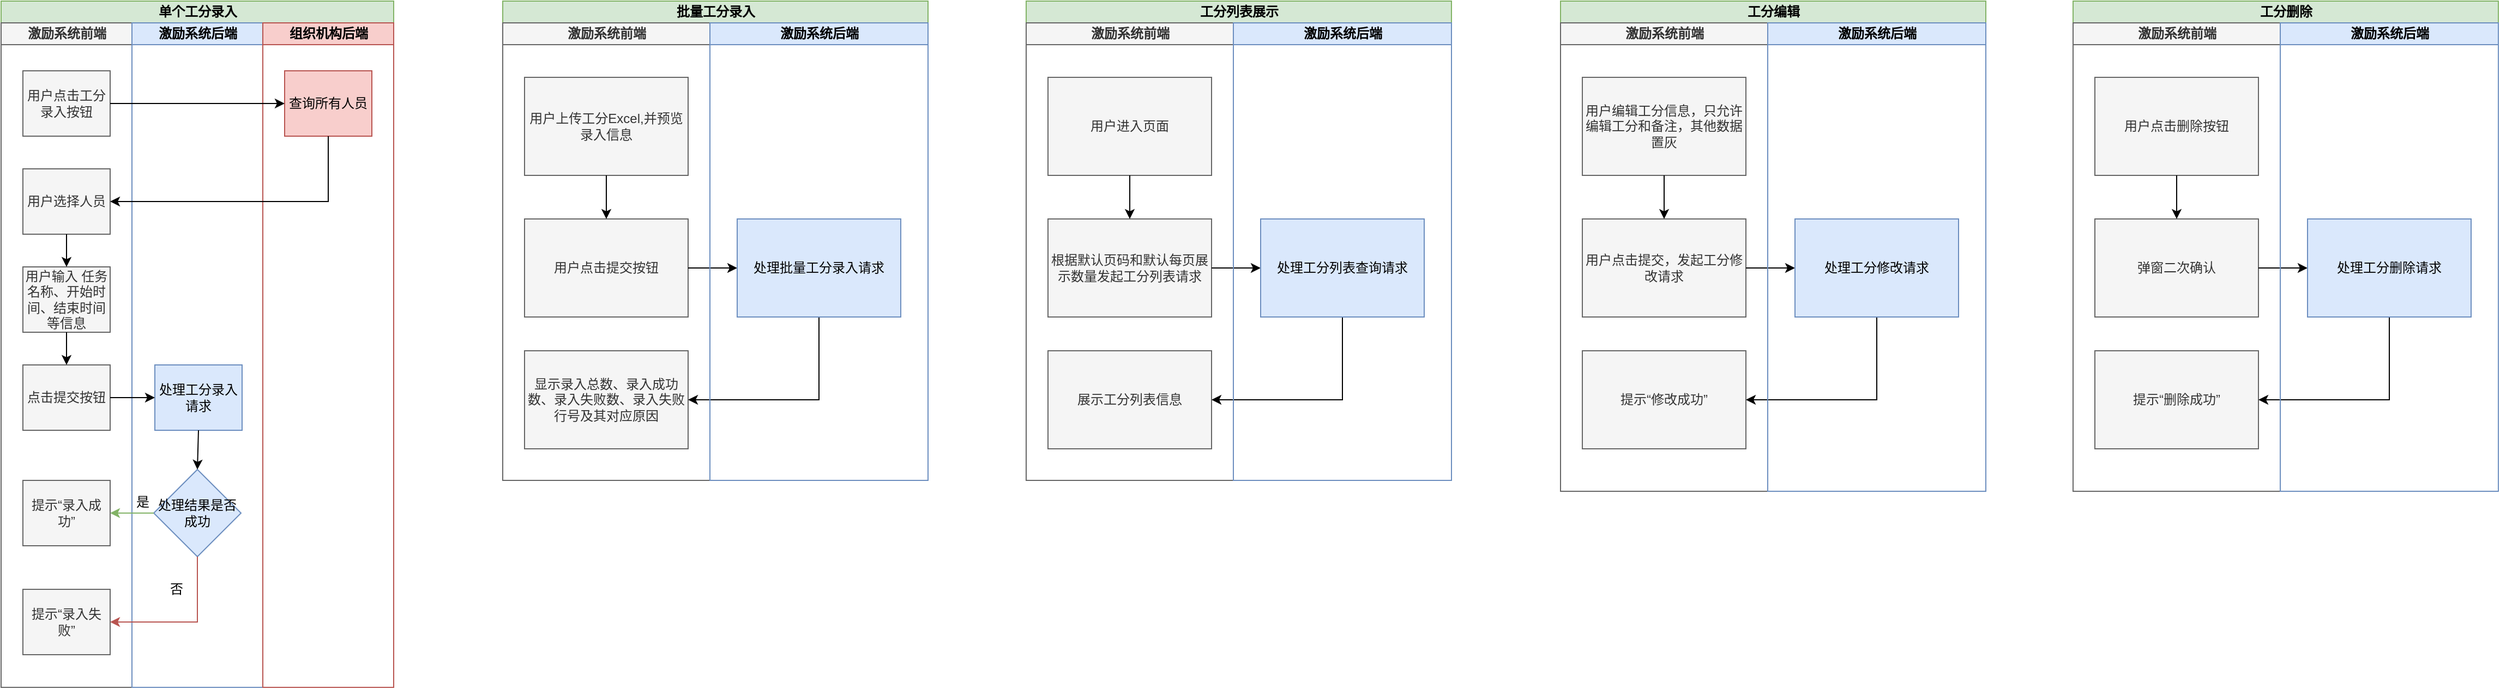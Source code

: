 <mxfile version="14.4.2" type="github">
  <diagram id="prtHgNgQTEPvFCAcTncT" name="Page-1">
    <mxGraphModel dx="1422" dy="1931" grid="1" gridSize="10" guides="1" tooltips="1" connect="1" arrows="1" fold="1" page="1" pageScale="1" pageWidth="827" pageHeight="1169" math="0" shadow="0">
      <root>
        <mxCell id="0" />
        <mxCell id="1" parent="0" />
        <mxCell id="nZk0RS3VTi37WjkvXvWl-15" value="单个工分录入" style="swimlane;html=1;childLayout=stackLayout;resizeParent=1;resizeParentMax=0;startSize=20;fillColor=#d5e8d4;strokeColor=#82b366;" vertex="1" parent="1">
          <mxGeometry x="220" y="-560" width="360" height="630" as="geometry" />
        </mxCell>
        <mxCell id="nZk0RS3VTi37WjkvXvWl-16" value="激励系统前端" style="swimlane;html=1;startSize=20;fillColor=#f5f5f5;strokeColor=#666666;fontColor=#333333;" vertex="1" parent="nZk0RS3VTi37WjkvXvWl-15">
          <mxGeometry y="20" width="120" height="610" as="geometry" />
        </mxCell>
        <mxCell id="nZk0RS3VTi37WjkvXvWl-20" value="用户点击工分录入按钮" style="rounded=0;whiteSpace=wrap;html=1;fontFamily=Helvetica;fontSize=12;fontColor=#333333;align=center;fillColor=#f5f5f5;strokeColor=#666666;" vertex="1" parent="nZk0RS3VTi37WjkvXvWl-16">
          <mxGeometry x="20" y="44" width="80" height="60" as="geometry" />
        </mxCell>
        <mxCell id="nZk0RS3VTi37WjkvXvWl-26" value="用户选择人员" style="rounded=0;whiteSpace=wrap;html=1;fontFamily=Helvetica;fontSize=12;fontColor=#333333;align=center;fillColor=#f5f5f5;strokeColor=#666666;" vertex="1" parent="nZk0RS3VTi37WjkvXvWl-16">
          <mxGeometry x="20" y="134" width="80" height="60" as="geometry" />
        </mxCell>
        <mxCell id="nZk0RS3VTi37WjkvXvWl-27" value="用户输入 任务名称、开始时间、结束时间等信息" style="rounded=0;whiteSpace=wrap;html=1;fontFamily=Helvetica;fontSize=12;fontColor=#333333;align=center;fillColor=#f5f5f5;strokeColor=#666666;" vertex="1" parent="nZk0RS3VTi37WjkvXvWl-16">
          <mxGeometry x="20" y="224" width="80" height="60" as="geometry" />
        </mxCell>
        <mxCell id="nZk0RS3VTi37WjkvXvWl-28" value="" style="endArrow=classic;html=1;entryX=0.5;entryY=0;entryDx=0;entryDy=0;exitX=0.5;exitY=1;exitDx=0;exitDy=0;" edge="1" parent="nZk0RS3VTi37WjkvXvWl-16" source="nZk0RS3VTi37WjkvXvWl-26" target="nZk0RS3VTi37WjkvXvWl-27">
          <mxGeometry width="50" height="50" relative="1" as="geometry">
            <mxPoint x="326" y="184" as="sourcePoint" />
            <mxPoint x="366" y="134" as="targetPoint" />
          </mxGeometry>
        </mxCell>
        <mxCell id="nZk0RS3VTi37WjkvXvWl-30" value="点击提交按钮" style="rounded=0;whiteSpace=wrap;html=1;fontFamily=Helvetica;fontSize=12;fontColor=#333333;align=center;fillColor=#f5f5f5;strokeColor=#666666;" vertex="1" parent="nZk0RS3VTi37WjkvXvWl-16">
          <mxGeometry x="20" y="314" width="80" height="60" as="geometry" />
        </mxCell>
        <mxCell id="nZk0RS3VTi37WjkvXvWl-31" value="" style="endArrow=classic;html=1;entryX=0.5;entryY=0;entryDx=0;entryDy=0;exitX=0.5;exitY=1;exitDx=0;exitDy=0;" edge="1" parent="nZk0RS3VTi37WjkvXvWl-16" source="nZk0RS3VTi37WjkvXvWl-27" target="nZk0RS3VTi37WjkvXvWl-30">
          <mxGeometry width="50" height="50" relative="1" as="geometry">
            <mxPoint x="60" y="290" as="sourcePoint" />
            <mxPoint x="84" y="210" as="targetPoint" />
          </mxGeometry>
        </mxCell>
        <mxCell id="nZk0RS3VTi37WjkvXvWl-43" value="提示“录入成功”" style="rounded=0;whiteSpace=wrap;html=1;fontFamily=Helvetica;fontSize=12;fontColor=#333333;align=center;fillColor=#f5f5f5;strokeColor=#666666;" vertex="1" parent="nZk0RS3VTi37WjkvXvWl-16">
          <mxGeometry x="20" y="420" width="80" height="60" as="geometry" />
        </mxCell>
        <mxCell id="nZk0RS3VTi37WjkvXvWl-44" value="提示“录入失败”" style="rounded=0;whiteSpace=wrap;html=1;fontFamily=Helvetica;fontSize=12;fontColor=#333333;align=center;fillColor=#f5f5f5;strokeColor=#666666;" vertex="1" parent="nZk0RS3VTi37WjkvXvWl-16">
          <mxGeometry x="20" y="520" width="80" height="60" as="geometry" />
        </mxCell>
        <mxCell id="nZk0RS3VTi37WjkvXvWl-17" value="激励系统后端" style="swimlane;html=1;startSize=20;fillColor=#dae8fc;strokeColor=#6c8ebf;" vertex="1" parent="nZk0RS3VTi37WjkvXvWl-15">
          <mxGeometry x="120" y="20" width="120" height="610" as="geometry" />
        </mxCell>
        <mxCell id="nZk0RS3VTi37WjkvXvWl-39" value="处理工分录入请求" style="rounded=0;whiteSpace=wrap;html=1;fontFamily=Helvetica;fontSize=12;align=center;fillColor=#dae8fc;strokeColor=#6c8ebf;" vertex="1" parent="nZk0RS3VTi37WjkvXvWl-17">
          <mxGeometry x="21" y="314" width="80" height="60" as="geometry" />
        </mxCell>
        <mxCell id="nZk0RS3VTi37WjkvXvWl-40" value="处理结果是否成功" style="rhombus;whiteSpace=wrap;html=1;fillColor=#dae8fc;strokeColor=#6c8ebf;" vertex="1" parent="nZk0RS3VTi37WjkvXvWl-17">
          <mxGeometry x="20" y="410" width="80" height="80" as="geometry" />
        </mxCell>
        <mxCell id="nZk0RS3VTi37WjkvXvWl-41" value="" style="endArrow=classic;html=1;exitX=0.5;exitY=1;exitDx=0;exitDy=0;entryX=0.5;entryY=0;entryDx=0;entryDy=0;" edge="1" parent="nZk0RS3VTi37WjkvXvWl-17" source="nZk0RS3VTi37WjkvXvWl-39" target="nZk0RS3VTi37WjkvXvWl-40">
          <mxGeometry width="50" height="50" relative="1" as="geometry">
            <mxPoint x="220" y="310" as="sourcePoint" />
            <mxPoint x="50" y="400" as="targetPoint" />
          </mxGeometry>
        </mxCell>
        <mxCell id="nZk0RS3VTi37WjkvXvWl-47" value="否" style="text;html=1;strokeColor=none;fillColor=none;align=center;verticalAlign=middle;whiteSpace=wrap;rounded=0;" vertex="1" parent="nZk0RS3VTi37WjkvXvWl-17">
          <mxGeometry x="21" y="510" width="40" height="20" as="geometry" />
        </mxCell>
        <mxCell id="nZk0RS3VTi37WjkvXvWl-48" value="是" style="text;html=1;strokeColor=none;fillColor=none;align=center;verticalAlign=middle;whiteSpace=wrap;rounded=0;" vertex="1" parent="nZk0RS3VTi37WjkvXvWl-17">
          <mxGeometry x="-10" y="430" width="40" height="20" as="geometry" />
        </mxCell>
        <mxCell id="nZk0RS3VTi37WjkvXvWl-18" value="组织机构后端" style="swimlane;html=1;startSize=20;fillColor=#f8cecc;strokeColor=#b85450;" vertex="1" parent="nZk0RS3VTi37WjkvXvWl-15">
          <mxGeometry x="240" y="20" width="120" height="610" as="geometry" />
        </mxCell>
        <mxCell id="nZk0RS3VTi37WjkvXvWl-21" value="查询所有人员" style="rounded=0;whiteSpace=wrap;html=1;fontFamily=Helvetica;fontSize=12;align=center;fillColor=#f8cecc;strokeColor=#b85450;" vertex="1" parent="nZk0RS3VTi37WjkvXvWl-18">
          <mxGeometry x="20" y="44" width="80" height="60" as="geometry" />
        </mxCell>
        <mxCell id="nZk0RS3VTi37WjkvXvWl-22" value="" style="endArrow=classic;html=1;entryX=0;entryY=0.5;entryDx=0;entryDy=0;" edge="1" parent="nZk0RS3VTi37WjkvXvWl-15" source="nZk0RS3VTi37WjkvXvWl-20" target="nZk0RS3VTi37WjkvXvWl-21">
          <mxGeometry width="50" height="50" relative="1" as="geometry">
            <mxPoint x="326" y="24" as="sourcePoint" />
            <mxPoint x="376" y="-26" as="targetPoint" />
          </mxGeometry>
        </mxCell>
        <mxCell id="nZk0RS3VTi37WjkvXvWl-23" value="" style="endArrow=classic;html=1;exitX=0.5;exitY=1;exitDx=0;exitDy=0;entryX=1;entryY=0.5;entryDx=0;entryDy=0;rounded=0;" edge="1" parent="nZk0RS3VTi37WjkvXvWl-15" source="nZk0RS3VTi37WjkvXvWl-21" target="nZk0RS3VTi37WjkvXvWl-26">
          <mxGeometry width="50" height="50" relative="1" as="geometry">
            <mxPoint x="326" y="224" as="sourcePoint" />
            <mxPoint x="106" y="184" as="targetPoint" />
            <Array as="points">
              <mxPoint x="300" y="184" />
            </Array>
          </mxGeometry>
        </mxCell>
        <mxCell id="nZk0RS3VTi37WjkvXvWl-45" value="" style="endArrow=classic;html=1;entryX=1;entryY=0.5;entryDx=0;entryDy=0;exitX=0;exitY=0.5;exitDx=0;exitDy=0;fillColor=#d5e8d4;strokeColor=#82b366;" edge="1" parent="nZk0RS3VTi37WjkvXvWl-15" source="nZk0RS3VTi37WjkvXvWl-40" target="nZk0RS3VTi37WjkvXvWl-43">
          <mxGeometry width="50" height="50" relative="1" as="geometry">
            <mxPoint x="340" y="540" as="sourcePoint" />
            <mxPoint x="390" y="490" as="targetPoint" />
          </mxGeometry>
        </mxCell>
        <mxCell id="nZk0RS3VTi37WjkvXvWl-46" value="" style="endArrow=classic;html=1;entryX=1;entryY=0.5;entryDx=0;entryDy=0;exitX=0.5;exitY=1;exitDx=0;exitDy=0;rounded=0;fillColor=#f8cecc;strokeColor=#b85450;" edge="1" parent="nZk0RS3VTi37WjkvXvWl-15" source="nZk0RS3VTi37WjkvXvWl-40" target="nZk0RS3VTi37WjkvXvWl-44">
          <mxGeometry width="50" height="50" relative="1" as="geometry">
            <mxPoint x="340" y="540" as="sourcePoint" />
            <mxPoint x="390" y="490" as="targetPoint" />
            <Array as="points">
              <mxPoint x="180" y="570" />
            </Array>
          </mxGeometry>
        </mxCell>
        <mxCell id="nZk0RS3VTi37WjkvXvWl-49" value="" style="endArrow=classic;html=1;entryX=0;entryY=0.5;entryDx=0;entryDy=0;exitX=1;exitY=0.5;exitDx=0;exitDy=0;" edge="1" parent="nZk0RS3VTi37WjkvXvWl-15" source="nZk0RS3VTi37WjkvXvWl-30" target="nZk0RS3VTi37WjkvXvWl-39">
          <mxGeometry width="50" height="50" relative="1" as="geometry">
            <mxPoint x="340" y="240" as="sourcePoint" />
            <mxPoint x="390" y="190" as="targetPoint" />
          </mxGeometry>
        </mxCell>
        <mxCell id="nZk0RS3VTi37WjkvXvWl-73" value="批量工分录入" style="swimlane;html=1;childLayout=stackLayout;resizeParent=1;resizeParentMax=0;startSize=20;fillColor=#d5e8d4;strokeColor=#82b366;" vertex="1" parent="1">
          <mxGeometry x="680" y="-560" width="390" height="440" as="geometry" />
        </mxCell>
        <mxCell id="nZk0RS3VTi37WjkvXvWl-74" value="激励系统前端" style="swimlane;html=1;startSize=20;fillColor=#f5f5f5;strokeColor=#666666;fontColor=#333333;" vertex="1" parent="nZk0RS3VTi37WjkvXvWl-73">
          <mxGeometry y="20" width="190" height="420" as="geometry" />
        </mxCell>
        <mxCell id="nZk0RS3VTi37WjkvXvWl-81" value="显示录入总数、录入成功数、录入失败数、录入失败行号及其对应原因" style="rounded=0;whiteSpace=wrap;html=1;fontFamily=Helvetica;fontSize=12;fontColor=#333333;align=center;fillColor=#f5f5f5;strokeColor=#666666;" vertex="1" parent="nZk0RS3VTi37WjkvXvWl-74">
          <mxGeometry x="20" y="301" width="150" height="90" as="geometry" />
        </mxCell>
        <mxCell id="nZk0RS3VTi37WjkvXvWl-97" value="用户点击提交按钮" style="rounded=0;whiteSpace=wrap;html=1;fontFamily=Helvetica;fontSize=12;fontColor=#333333;align=center;fillColor=#f5f5f5;strokeColor=#666666;" vertex="1" parent="nZk0RS3VTi37WjkvXvWl-74">
          <mxGeometry x="20" y="180" width="150" height="90" as="geometry" />
        </mxCell>
        <mxCell id="nZk0RS3VTi37WjkvXvWl-99" value="用户上传工分Excel,并预览录入信息" style="rounded=0;whiteSpace=wrap;html=1;fontFamily=Helvetica;fontSize=12;fontColor=#333333;align=center;fillColor=#f5f5f5;strokeColor=#666666;" vertex="1" parent="nZk0RS3VTi37WjkvXvWl-74">
          <mxGeometry x="20" y="50" width="150" height="90" as="geometry" />
        </mxCell>
        <mxCell id="nZk0RS3VTi37WjkvXvWl-100" value="" style="endArrow=classic;html=1;entryX=0.5;entryY=0;entryDx=0;entryDy=0;exitX=0.5;exitY=1;exitDx=0;exitDy=0;" edge="1" parent="nZk0RS3VTi37WjkvXvWl-74" source="nZk0RS3VTi37WjkvXvWl-99" target="nZk0RS3VTi37WjkvXvWl-97">
          <mxGeometry width="50" height="50" relative="1" as="geometry">
            <mxPoint x="-350" y="120" as="sourcePoint" />
            <mxPoint x="-300" y="70" as="targetPoint" />
          </mxGeometry>
        </mxCell>
        <mxCell id="nZk0RS3VTi37WjkvXvWl-86" value="" style="endArrow=classic;html=1;exitX=0.5;exitY=1;exitDx=0;exitDy=0;entryX=1;entryY=0.5;entryDx=0;entryDy=0;rounded=0;" edge="1" parent="nZk0RS3VTi37WjkvXvWl-73" source="nZk0RS3VTi37WjkvXvWl-98" target="nZk0RS3VTi37WjkvXvWl-81">
          <mxGeometry width="50" height="50" relative="1" as="geometry">
            <mxPoint x="280" y="275" as="sourcePoint" />
            <mxPoint x="180" y="581" as="targetPoint" />
            <Array as="points">
              <mxPoint x="290" y="366" />
            </Array>
          </mxGeometry>
        </mxCell>
        <mxCell id="nZk0RS3VTi37WjkvXvWl-91" value="" style="endArrow=classic;html=1;entryX=0;entryY=0.5;entryDx=0;entryDy=0;" edge="1" parent="nZk0RS3VTi37WjkvXvWl-73" target="nZk0RS3VTi37WjkvXvWl-98">
          <mxGeometry width="50" height="50" relative="1" as="geometry">
            <mxPoint x="170" y="245" as="sourcePoint" />
            <mxPoint x="210" y="245" as="targetPoint" />
          </mxGeometry>
        </mxCell>
        <mxCell id="nZk0RS3VTi37WjkvXvWl-83" value="激励系统后端" style="swimlane;html=1;startSize=20;fillColor=#dae8fc;strokeColor=#6c8ebf;" vertex="1" parent="nZk0RS3VTi37WjkvXvWl-73">
          <mxGeometry x="190" y="20" width="200" height="420" as="geometry" />
        </mxCell>
        <mxCell id="nZk0RS3VTi37WjkvXvWl-98" value="处理批量工分录入请求" style="rounded=0;whiteSpace=wrap;html=1;fontFamily=Helvetica;fontSize=12;align=center;fillColor=#dae8fc;strokeColor=#6c8ebf;" vertex="1" parent="nZk0RS3VTi37WjkvXvWl-83">
          <mxGeometry x="25" y="180" width="150" height="90" as="geometry" />
        </mxCell>
        <mxCell id="nZk0RS3VTi37WjkvXvWl-111" value="工分列表展示" style="swimlane;html=1;childLayout=stackLayout;resizeParent=1;resizeParentMax=0;startSize=20;fillColor=#d5e8d4;strokeColor=#82b366;" vertex="1" parent="1">
          <mxGeometry x="1160" y="-560" width="390" height="440" as="geometry" />
        </mxCell>
        <mxCell id="nZk0RS3VTi37WjkvXvWl-112" value="激励系统前端" style="swimlane;html=1;startSize=20;fillColor=#f5f5f5;strokeColor=#666666;fontColor=#333333;" vertex="1" parent="nZk0RS3VTi37WjkvXvWl-111">
          <mxGeometry y="20" width="190" height="420" as="geometry" />
        </mxCell>
        <mxCell id="nZk0RS3VTi37WjkvXvWl-113" value="展示工分列表信息" style="rounded=0;whiteSpace=wrap;html=1;fontFamily=Helvetica;fontSize=12;fontColor=#333333;align=center;fillColor=#f5f5f5;strokeColor=#666666;" vertex="1" parent="nZk0RS3VTi37WjkvXvWl-112">
          <mxGeometry x="20" y="301" width="150" height="90" as="geometry" />
        </mxCell>
        <mxCell id="nZk0RS3VTi37WjkvXvWl-114" value="根据默认页码和默认每页展示数量发起工分列表请求" style="rounded=0;whiteSpace=wrap;html=1;fontFamily=Helvetica;fontSize=12;fontColor=#333333;align=center;fillColor=#f5f5f5;strokeColor=#666666;" vertex="1" parent="nZk0RS3VTi37WjkvXvWl-112">
          <mxGeometry x="20" y="180" width="150" height="90" as="geometry" />
        </mxCell>
        <mxCell id="nZk0RS3VTi37WjkvXvWl-115" value="用户进入页面" style="rounded=0;whiteSpace=wrap;html=1;fontFamily=Helvetica;fontSize=12;fontColor=#333333;align=center;fillColor=#f5f5f5;strokeColor=#666666;" vertex="1" parent="nZk0RS3VTi37WjkvXvWl-112">
          <mxGeometry x="20" y="50" width="150" height="90" as="geometry" />
        </mxCell>
        <mxCell id="nZk0RS3VTi37WjkvXvWl-116" value="" style="endArrow=classic;html=1;entryX=0.5;entryY=0;entryDx=0;entryDy=0;exitX=0.5;exitY=1;exitDx=0;exitDy=0;" edge="1" parent="nZk0RS3VTi37WjkvXvWl-112" source="nZk0RS3VTi37WjkvXvWl-115" target="nZk0RS3VTi37WjkvXvWl-114">
          <mxGeometry width="50" height="50" relative="1" as="geometry">
            <mxPoint x="-350" y="120" as="sourcePoint" />
            <mxPoint x="-300" y="70" as="targetPoint" />
          </mxGeometry>
        </mxCell>
        <mxCell id="nZk0RS3VTi37WjkvXvWl-117" value="" style="endArrow=classic;html=1;exitX=0.5;exitY=1;exitDx=0;exitDy=0;entryX=1;entryY=0.5;entryDx=0;entryDy=0;rounded=0;" edge="1" parent="nZk0RS3VTi37WjkvXvWl-111" source="nZk0RS3VTi37WjkvXvWl-120" target="nZk0RS3VTi37WjkvXvWl-113">
          <mxGeometry width="50" height="50" relative="1" as="geometry">
            <mxPoint x="280" y="275" as="sourcePoint" />
            <mxPoint x="180" y="581" as="targetPoint" />
            <Array as="points">
              <mxPoint x="290" y="366" />
            </Array>
          </mxGeometry>
        </mxCell>
        <mxCell id="nZk0RS3VTi37WjkvXvWl-118" value="" style="endArrow=classic;html=1;entryX=0;entryY=0.5;entryDx=0;entryDy=0;" edge="1" parent="nZk0RS3VTi37WjkvXvWl-111" target="nZk0RS3VTi37WjkvXvWl-120">
          <mxGeometry width="50" height="50" relative="1" as="geometry">
            <mxPoint x="170" y="245" as="sourcePoint" />
            <mxPoint x="210" y="245" as="targetPoint" />
          </mxGeometry>
        </mxCell>
        <mxCell id="nZk0RS3VTi37WjkvXvWl-119" value="激励系统后端" style="swimlane;html=1;startSize=20;fillColor=#dae8fc;strokeColor=#6c8ebf;" vertex="1" parent="nZk0RS3VTi37WjkvXvWl-111">
          <mxGeometry x="190" y="20" width="200" height="420" as="geometry" />
        </mxCell>
        <mxCell id="nZk0RS3VTi37WjkvXvWl-120" value="处理工分列表查询请求" style="rounded=0;whiteSpace=wrap;html=1;fontFamily=Helvetica;fontSize=12;align=center;fillColor=#dae8fc;strokeColor=#6c8ebf;" vertex="1" parent="nZk0RS3VTi37WjkvXvWl-119">
          <mxGeometry x="25" y="180" width="150" height="90" as="geometry" />
        </mxCell>
        <mxCell id="nZk0RS3VTi37WjkvXvWl-136" value="工分编辑" style="swimlane;html=1;childLayout=stackLayout;resizeParent=1;resizeParentMax=0;startSize=20;fillColor=#d5e8d4;strokeColor=#82b366;" vertex="1" parent="1">
          <mxGeometry x="1650" y="-560" width="390" height="450" as="geometry" />
        </mxCell>
        <mxCell id="nZk0RS3VTi37WjkvXvWl-137" value="激励系统前端" style="swimlane;html=1;startSize=20;fillColor=#f5f5f5;strokeColor=#666666;fontColor=#333333;" vertex="1" parent="nZk0RS3VTi37WjkvXvWl-136">
          <mxGeometry y="20" width="190" height="430" as="geometry" />
        </mxCell>
        <mxCell id="nZk0RS3VTi37WjkvXvWl-138" value="提示“修改成功”" style="rounded=0;whiteSpace=wrap;html=1;fontFamily=Helvetica;fontSize=12;fontColor=#333333;align=center;fillColor=#f5f5f5;strokeColor=#666666;" vertex="1" parent="nZk0RS3VTi37WjkvXvWl-137">
          <mxGeometry x="20" y="301" width="150" height="90" as="geometry" />
        </mxCell>
        <mxCell id="nZk0RS3VTi37WjkvXvWl-139" value="用户点击提交，发起工分修改请求" style="rounded=0;whiteSpace=wrap;html=1;fontFamily=Helvetica;fontSize=12;fontColor=#333333;align=center;fillColor=#f5f5f5;strokeColor=#666666;" vertex="1" parent="nZk0RS3VTi37WjkvXvWl-137">
          <mxGeometry x="20" y="180" width="150" height="90" as="geometry" />
        </mxCell>
        <mxCell id="nZk0RS3VTi37WjkvXvWl-140" value="用户编辑工分信息，只允许编辑工分和备注，其他数据置灰" style="rounded=0;whiteSpace=wrap;html=1;fontFamily=Helvetica;fontSize=12;fontColor=#333333;align=center;fillColor=#f5f5f5;strokeColor=#666666;" vertex="1" parent="nZk0RS3VTi37WjkvXvWl-137">
          <mxGeometry x="20" y="50" width="150" height="90" as="geometry" />
        </mxCell>
        <mxCell id="nZk0RS3VTi37WjkvXvWl-141" value="" style="endArrow=classic;html=1;entryX=0.5;entryY=0;entryDx=0;entryDy=0;exitX=0.5;exitY=1;exitDx=0;exitDy=0;" edge="1" parent="nZk0RS3VTi37WjkvXvWl-137" source="nZk0RS3VTi37WjkvXvWl-140" target="nZk0RS3VTi37WjkvXvWl-139">
          <mxGeometry width="50" height="50" relative="1" as="geometry">
            <mxPoint x="-350" y="120" as="sourcePoint" />
            <mxPoint x="-300" y="70" as="targetPoint" />
          </mxGeometry>
        </mxCell>
        <mxCell id="nZk0RS3VTi37WjkvXvWl-142" value="" style="endArrow=classic;html=1;exitX=0.5;exitY=1;exitDx=0;exitDy=0;entryX=1;entryY=0.5;entryDx=0;entryDy=0;rounded=0;" edge="1" parent="nZk0RS3VTi37WjkvXvWl-136" source="nZk0RS3VTi37WjkvXvWl-145" target="nZk0RS3VTi37WjkvXvWl-138">
          <mxGeometry width="50" height="50" relative="1" as="geometry">
            <mxPoint x="280" y="275" as="sourcePoint" />
            <mxPoint x="180" y="581" as="targetPoint" />
            <Array as="points">
              <mxPoint x="290" y="366" />
            </Array>
          </mxGeometry>
        </mxCell>
        <mxCell id="nZk0RS3VTi37WjkvXvWl-143" value="" style="endArrow=classic;html=1;entryX=0;entryY=0.5;entryDx=0;entryDy=0;" edge="1" parent="nZk0RS3VTi37WjkvXvWl-136" target="nZk0RS3VTi37WjkvXvWl-145">
          <mxGeometry width="50" height="50" relative="1" as="geometry">
            <mxPoint x="170" y="245" as="sourcePoint" />
            <mxPoint x="210" y="245" as="targetPoint" />
          </mxGeometry>
        </mxCell>
        <mxCell id="nZk0RS3VTi37WjkvXvWl-144" value="激励系统后端" style="swimlane;html=1;startSize=20;fillColor=#dae8fc;strokeColor=#6c8ebf;" vertex="1" parent="nZk0RS3VTi37WjkvXvWl-136">
          <mxGeometry x="190" y="20" width="200" height="430" as="geometry" />
        </mxCell>
        <mxCell id="nZk0RS3VTi37WjkvXvWl-145" value="处理工分修改请求" style="rounded=0;whiteSpace=wrap;html=1;fontFamily=Helvetica;fontSize=12;align=center;fillColor=#dae8fc;strokeColor=#6c8ebf;" vertex="1" parent="nZk0RS3VTi37WjkvXvWl-144">
          <mxGeometry x="25" y="180" width="150" height="90" as="geometry" />
        </mxCell>
        <mxCell id="nZk0RS3VTi37WjkvXvWl-146" value="工分删除" style="swimlane;html=1;childLayout=stackLayout;resizeParent=1;resizeParentMax=0;startSize=20;fillColor=#d5e8d4;strokeColor=#82b366;" vertex="1" parent="1">
          <mxGeometry x="2120" y="-560" width="390" height="450" as="geometry" />
        </mxCell>
        <mxCell id="nZk0RS3VTi37WjkvXvWl-147" value="激励系统前端" style="swimlane;html=1;startSize=20;fillColor=#f5f5f5;strokeColor=#666666;fontColor=#333333;" vertex="1" parent="nZk0RS3VTi37WjkvXvWl-146">
          <mxGeometry y="20" width="190" height="430" as="geometry" />
        </mxCell>
        <mxCell id="nZk0RS3VTi37WjkvXvWl-148" value="提示“删除成功”" style="rounded=0;whiteSpace=wrap;html=1;fontFamily=Helvetica;fontSize=12;fontColor=#333333;align=center;fillColor=#f5f5f5;strokeColor=#666666;" vertex="1" parent="nZk0RS3VTi37WjkvXvWl-147">
          <mxGeometry x="20" y="301" width="150" height="90" as="geometry" />
        </mxCell>
        <mxCell id="nZk0RS3VTi37WjkvXvWl-149" value="弹窗二次确认" style="rounded=0;whiteSpace=wrap;html=1;fontFamily=Helvetica;fontSize=12;fontColor=#333333;align=center;fillColor=#f5f5f5;strokeColor=#666666;" vertex="1" parent="nZk0RS3VTi37WjkvXvWl-147">
          <mxGeometry x="20" y="180" width="150" height="90" as="geometry" />
        </mxCell>
        <mxCell id="nZk0RS3VTi37WjkvXvWl-150" value="用户点击删除按钮" style="rounded=0;whiteSpace=wrap;html=1;fontFamily=Helvetica;fontSize=12;fontColor=#333333;align=center;fillColor=#f5f5f5;strokeColor=#666666;" vertex="1" parent="nZk0RS3VTi37WjkvXvWl-147">
          <mxGeometry x="20" y="50" width="150" height="90" as="geometry" />
        </mxCell>
        <mxCell id="nZk0RS3VTi37WjkvXvWl-151" value="" style="endArrow=classic;html=1;entryX=0.5;entryY=0;entryDx=0;entryDy=0;exitX=0.5;exitY=1;exitDx=0;exitDy=0;" edge="1" parent="nZk0RS3VTi37WjkvXvWl-147" source="nZk0RS3VTi37WjkvXvWl-150" target="nZk0RS3VTi37WjkvXvWl-149">
          <mxGeometry width="50" height="50" relative="1" as="geometry">
            <mxPoint x="-350" y="120" as="sourcePoint" />
            <mxPoint x="-300" y="70" as="targetPoint" />
          </mxGeometry>
        </mxCell>
        <mxCell id="nZk0RS3VTi37WjkvXvWl-152" value="" style="endArrow=classic;html=1;exitX=0.5;exitY=1;exitDx=0;exitDy=0;entryX=1;entryY=0.5;entryDx=0;entryDy=0;rounded=0;" edge="1" parent="nZk0RS3VTi37WjkvXvWl-146" source="nZk0RS3VTi37WjkvXvWl-155" target="nZk0RS3VTi37WjkvXvWl-148">
          <mxGeometry width="50" height="50" relative="1" as="geometry">
            <mxPoint x="280" y="275" as="sourcePoint" />
            <mxPoint x="180" y="581" as="targetPoint" />
            <Array as="points">
              <mxPoint x="290" y="366" />
            </Array>
          </mxGeometry>
        </mxCell>
        <mxCell id="nZk0RS3VTi37WjkvXvWl-153" value="" style="endArrow=classic;html=1;entryX=0;entryY=0.5;entryDx=0;entryDy=0;" edge="1" parent="nZk0RS3VTi37WjkvXvWl-146" target="nZk0RS3VTi37WjkvXvWl-155">
          <mxGeometry width="50" height="50" relative="1" as="geometry">
            <mxPoint x="170" y="245" as="sourcePoint" />
            <mxPoint x="210" y="245" as="targetPoint" />
          </mxGeometry>
        </mxCell>
        <mxCell id="nZk0RS3VTi37WjkvXvWl-154" value="激励系统后端" style="swimlane;html=1;startSize=20;fillColor=#dae8fc;strokeColor=#6c8ebf;" vertex="1" parent="nZk0RS3VTi37WjkvXvWl-146">
          <mxGeometry x="190" y="20" width="200" height="430" as="geometry" />
        </mxCell>
        <mxCell id="nZk0RS3VTi37WjkvXvWl-155" value="处理工分删除请求" style="rounded=0;whiteSpace=wrap;html=1;fontFamily=Helvetica;fontSize=12;align=center;fillColor=#dae8fc;strokeColor=#6c8ebf;" vertex="1" parent="nZk0RS3VTi37WjkvXvWl-154">
          <mxGeometry x="25" y="180" width="150" height="90" as="geometry" />
        </mxCell>
      </root>
    </mxGraphModel>
  </diagram>
</mxfile>
